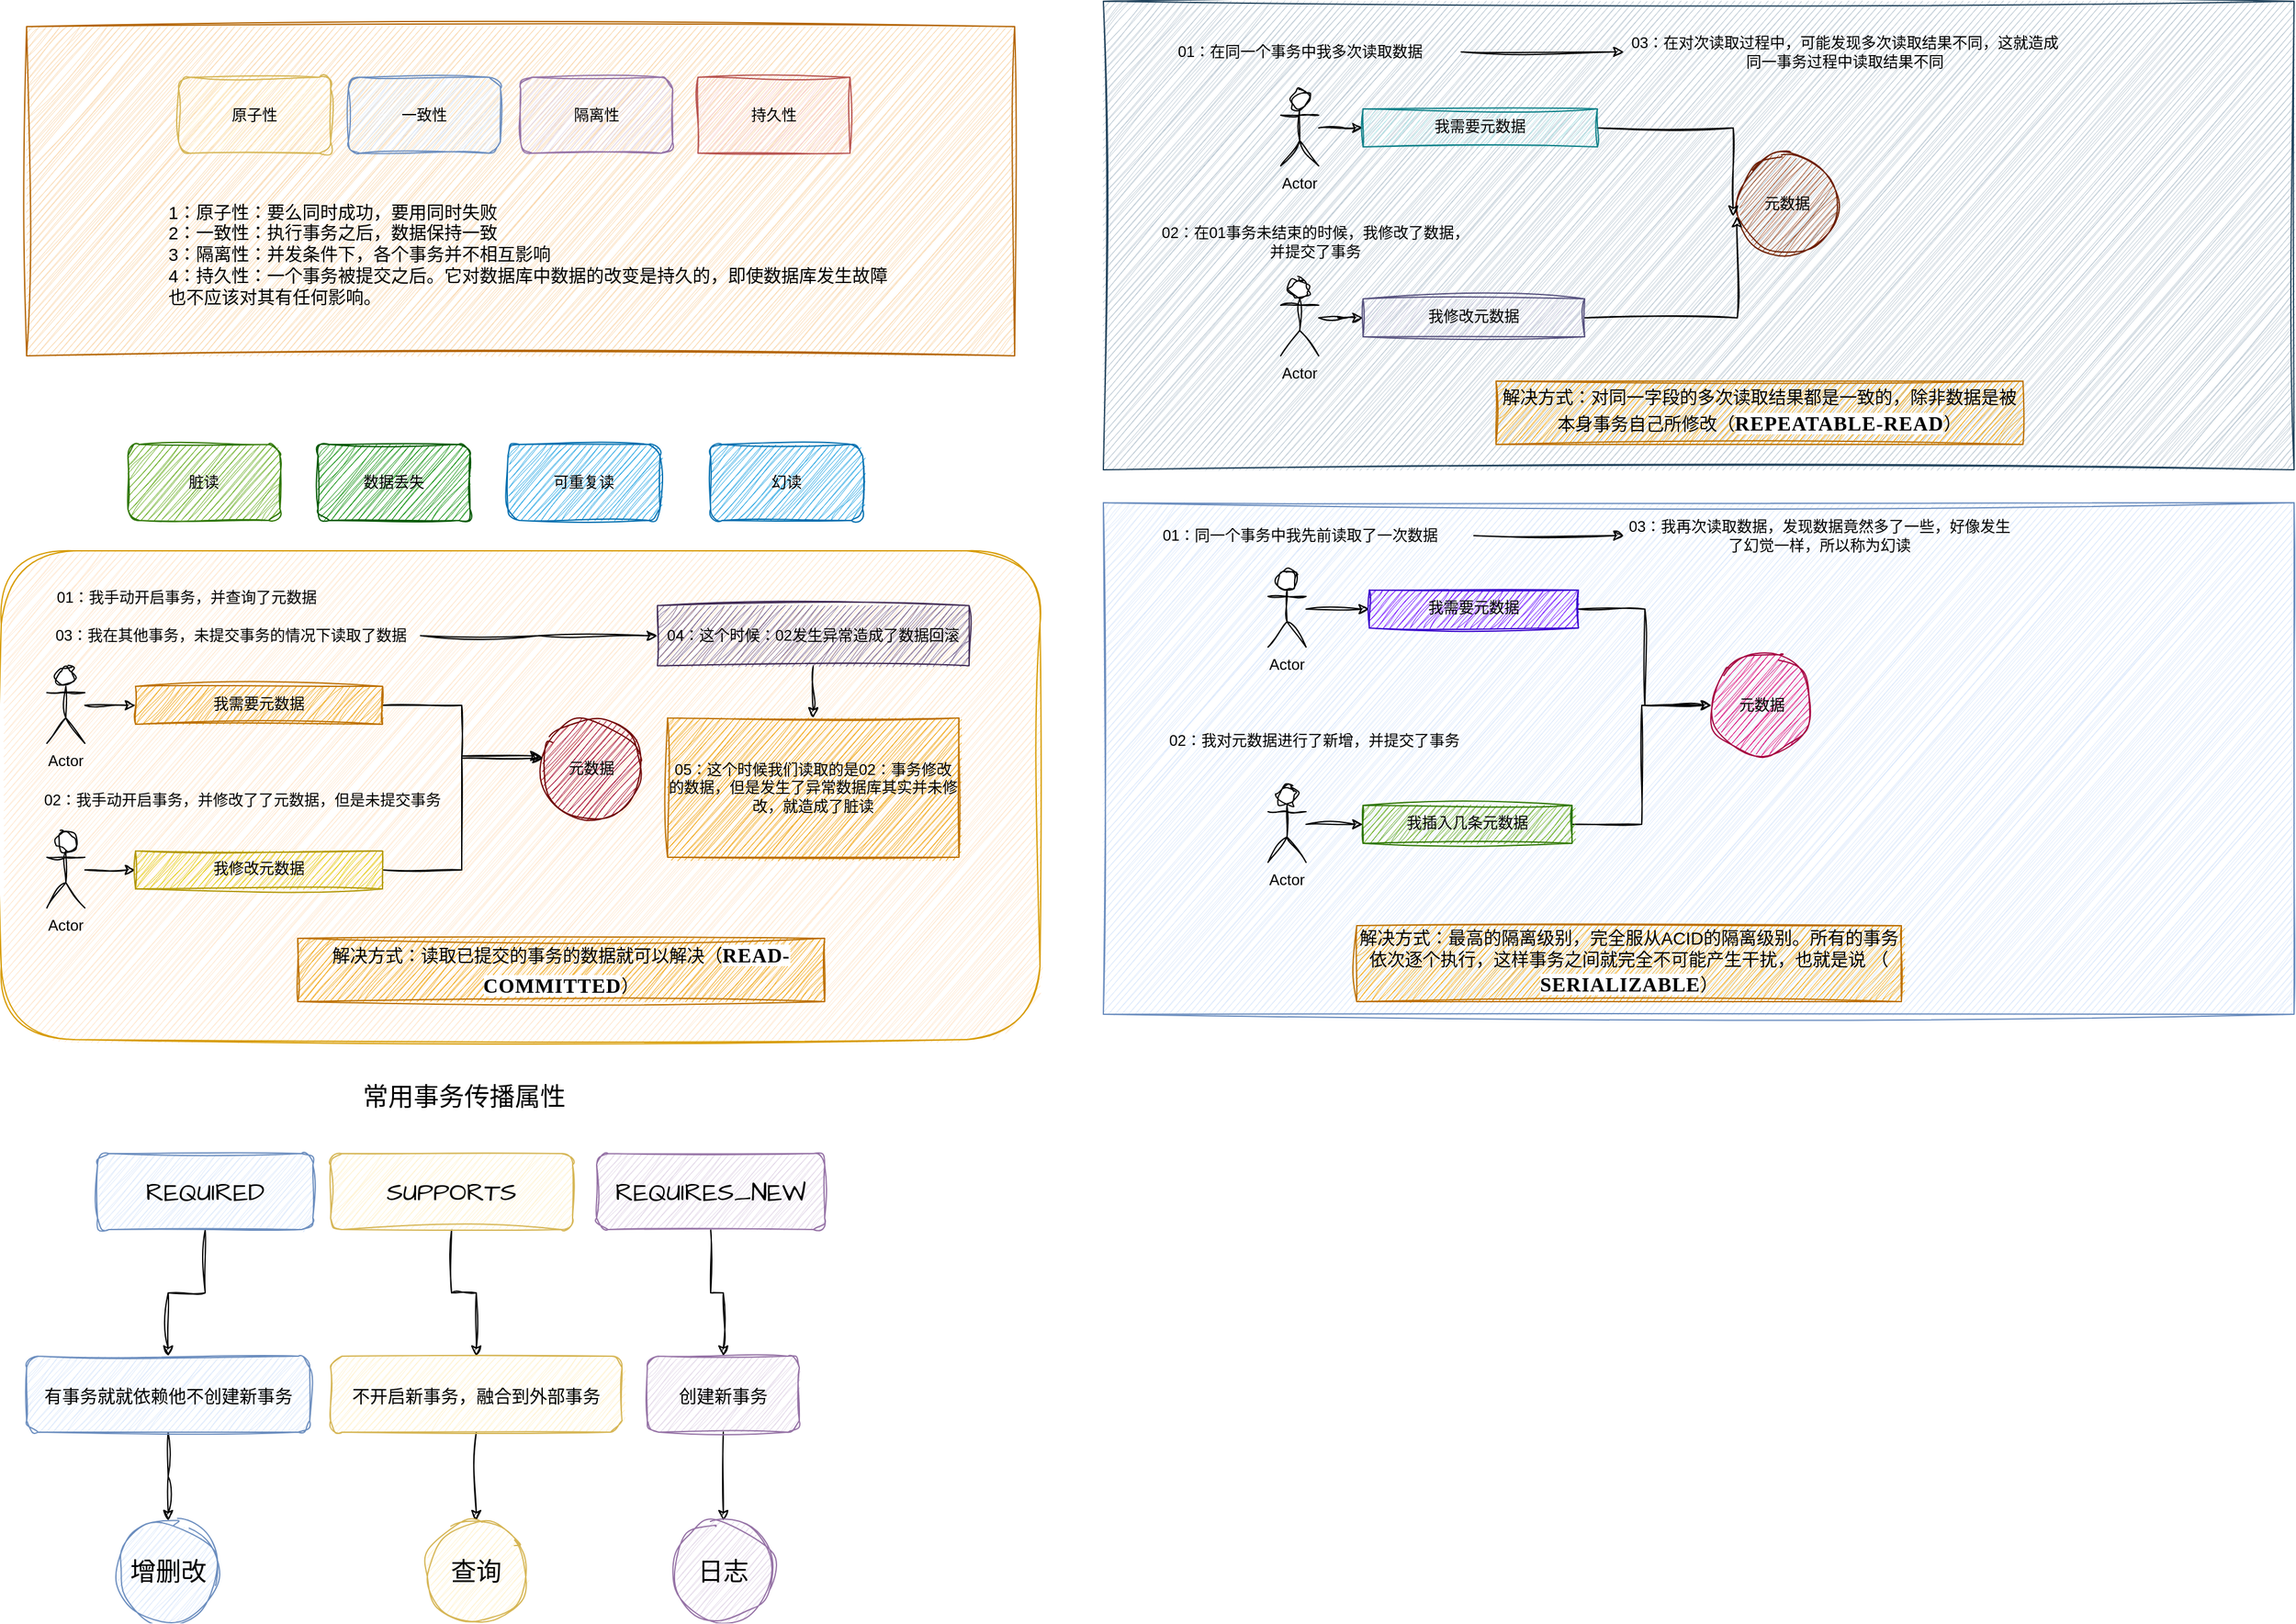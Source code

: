 <mxfile version="21.5.1" type="device">
  <diagram name="第 1 页" id="RpPuRdrz1AWLCNLnQq5Q">
    <mxGraphModel dx="1814" dy="4089" grid="1" gridSize="10" guides="1" tooltips="1" connect="1" arrows="1" fold="1" page="1" pageScale="1" pageWidth="827" pageHeight="1169" math="0" shadow="0">
      <root>
        <mxCell id="0" />
        <mxCell id="1" parent="0" />
        <mxCell id="jXtzwTDHDPlX1xh7_4lc-85" value="" style="rounded=0;whiteSpace=wrap;html=1;fillColor=#dae8fc;strokeColor=#6c8ebf;sketch=1;curveFitting=1;jiggle=2;fontColor=#000000;" vertex="1" parent="1">
          <mxGeometry x="760" y="-2544" width="940" height="404" as="geometry" />
        </mxCell>
        <mxCell id="jXtzwTDHDPlX1xh7_4lc-69" value="" style="rounded=0;whiteSpace=wrap;html=1;fillColor=#bac8d3;strokeColor=#23445d;sketch=1;curveFitting=1;jiggle=2;fontColor=#000000;" vertex="1" parent="1">
          <mxGeometry x="760" y="-2940" width="940" height="370" as="geometry" />
        </mxCell>
        <mxCell id="jXtzwTDHDPlX1xh7_4lc-40" value="" style="rounded=1;whiteSpace=wrap;html=1;fillColor=#ffe6cc;strokeColor=#d79b00;sketch=1;curveFitting=1;jiggle=2;fontColor=#000000;" vertex="1" parent="1">
          <mxGeometry x="-110" y="-2506" width="820" height="386" as="geometry" />
        </mxCell>
        <mxCell id="jXtzwTDHDPlX1xh7_4lc-7" value="" style="rounded=0;whiteSpace=wrap;html=1;fillColor=#fad7ac;strokeColor=#b46504;sketch=1;curveFitting=1;jiggle=2;fontColor=#000000;" vertex="1" parent="1">
          <mxGeometry x="-90" y="-2920" width="780" height="260" as="geometry" />
        </mxCell>
        <mxCell id="jXtzwTDHDPlX1xh7_4lc-1" value="原子性" style="rounded=1;whiteSpace=wrap;html=1;fillColor=#fff2cc;strokeColor=#d6b656;sketch=1;curveFitting=1;jiggle=2;fontColor=#000000;" vertex="1" parent="1">
          <mxGeometry x="30" y="-2880" width="120" height="60" as="geometry" />
        </mxCell>
        <mxCell id="jXtzwTDHDPlX1xh7_4lc-2" value="一致性" style="rounded=1;whiteSpace=wrap;html=1;fillColor=#dae8fc;strokeColor=#6c8ebf;sketch=1;curveFitting=1;jiggle=2;fontColor=#000000;" vertex="1" parent="1">
          <mxGeometry x="164" y="-2880" width="120" height="60" as="geometry" />
        </mxCell>
        <mxCell id="jXtzwTDHDPlX1xh7_4lc-3" value="隔离性" style="rounded=1;whiteSpace=wrap;html=1;fillColor=#e1d5e7;strokeColor=#9673a6;sketch=1;curveFitting=1;jiggle=2;fontColor=#000000;" vertex="1" parent="1">
          <mxGeometry x="300" y="-2880" width="120" height="60" as="geometry" />
        </mxCell>
        <mxCell id="jXtzwTDHDPlX1xh7_4lc-4" value="持久性" style="rounded=0;whiteSpace=wrap;html=1;fillColor=#f8cecc;strokeColor=#b85450;sketch=1;curveFitting=1;jiggle=2;fontColor=#000000;" vertex="1" parent="1">
          <mxGeometry x="440" y="-2880" width="120" height="60" as="geometry" />
        </mxCell>
        <mxCell id="jXtzwTDHDPlX1xh7_4lc-6" value="&lt;font style=&quot;font-size: 14px;&quot;&gt;1：原子性：要么同时成功，要用同时失败&lt;br&gt;2：一致性：执行事务之后，数据保持一致&lt;br&gt;3：隔离性：并发条件下，各个事务并不相互影响&lt;br&gt;4：持久性：一个事务被提交之后。它对数据库中数据的改变是持久的，即使数据库发生故障也不应该对其有任何影响。&lt;br&gt;&lt;/font&gt;" style="text;html=1;strokeColor=none;fillColor=none;align=left;verticalAlign=middle;whiteSpace=wrap;rounded=0;sketch=1;curveFitting=1;jiggle=2;fontColor=#000000;" vertex="1" parent="1">
          <mxGeometry x="20" y="-2800" width="570" height="120" as="geometry" />
        </mxCell>
        <mxCell id="jXtzwTDHDPlX1xh7_4lc-10" value="脏读" style="rounded=1;whiteSpace=wrap;html=1;fillColor=#60a917;strokeColor=#2D7600;fontColor=#000000;sketch=1;curveFitting=1;jiggle=2;" vertex="1" parent="1">
          <mxGeometry x="-10" y="-2590" width="120" height="60" as="geometry" />
        </mxCell>
        <mxCell id="jXtzwTDHDPlX1xh7_4lc-11" value="数据丢失" style="rounded=1;whiteSpace=wrap;html=1;fillColor=#008a00;fontColor=#000000;strokeColor=#005700;sketch=1;curveFitting=1;jiggle=2;" vertex="1" parent="1">
          <mxGeometry x="140" y="-2590" width="120" height="60" as="geometry" />
        </mxCell>
        <mxCell id="jXtzwTDHDPlX1xh7_4lc-12" value="可重复读" style="rounded=1;whiteSpace=wrap;html=1;fillColor=#1ba1e2;fontColor=#000000;strokeColor=#006EAF;sketch=1;curveFitting=1;jiggle=2;" vertex="1" parent="1">
          <mxGeometry x="290" y="-2590" width="120" height="60" as="geometry" />
        </mxCell>
        <mxCell id="jXtzwTDHDPlX1xh7_4lc-13" value="幻读" style="rounded=1;whiteSpace=wrap;html=1;fillColor=#1ba1e2;fontColor=#000000;strokeColor=#006EAF;sketch=1;curveFitting=1;jiggle=2;" vertex="1" parent="1">
          <mxGeometry x="450" y="-2590" width="120" height="60" as="geometry" />
        </mxCell>
        <mxCell id="jXtzwTDHDPlX1xh7_4lc-15" value="元数据" style="ellipse;whiteSpace=wrap;html=1;aspect=fixed;fillColor=#a20025;fontColor=#000000;strokeColor=#6F0000;sketch=1;curveFitting=1;jiggle=2;" vertex="1" parent="1">
          <mxGeometry x="316" y="-2374" width="80" height="80" as="geometry" />
        </mxCell>
        <mxCell id="jXtzwTDHDPlX1xh7_4lc-24" value="" style="edgeStyle=orthogonalEdgeStyle;rounded=0;orthogonalLoop=1;jettySize=auto;html=1;sketch=1;curveFitting=1;jiggle=2;fontColor=#000000;" edge="1" parent="1" source="jXtzwTDHDPlX1xh7_4lc-16" target="jXtzwTDHDPlX1xh7_4lc-23">
          <mxGeometry relative="1" as="geometry" />
        </mxCell>
        <mxCell id="jXtzwTDHDPlX1xh7_4lc-16" value="Actor" style="shape=umlActor;verticalLabelPosition=bottom;verticalAlign=top;html=1;outlineConnect=0;sketch=1;curveFitting=1;jiggle=2;fontColor=#000000;whiteSpace=wrap;" vertex="1" parent="1">
          <mxGeometry x="-74" y="-2414" width="30" height="60" as="geometry" />
        </mxCell>
        <mxCell id="jXtzwTDHDPlX1xh7_4lc-26" value="" style="edgeStyle=orthogonalEdgeStyle;rounded=0;orthogonalLoop=1;jettySize=auto;html=1;sketch=1;curveFitting=1;jiggle=2;fontColor=#000000;" edge="1" parent="1" source="jXtzwTDHDPlX1xh7_4lc-17" target="jXtzwTDHDPlX1xh7_4lc-25">
          <mxGeometry relative="1" as="geometry" />
        </mxCell>
        <mxCell id="jXtzwTDHDPlX1xh7_4lc-17" value="Actor" style="shape=umlActor;verticalLabelPosition=bottom;verticalAlign=top;html=1;outlineConnect=0;sketch=1;curveFitting=1;jiggle=2;fontColor=#000000;whiteSpace=wrap;" vertex="1" parent="1">
          <mxGeometry x="-74" y="-2284" width="30" height="60" as="geometry" />
        </mxCell>
        <mxCell id="jXtzwTDHDPlX1xh7_4lc-27" style="edgeStyle=orthogonalEdgeStyle;rounded=0;orthogonalLoop=1;jettySize=auto;html=1;entryX=0.02;entryY=0.397;entryDx=0;entryDy=0;entryPerimeter=0;sketch=1;curveFitting=1;jiggle=2;fontColor=#000000;" edge="1" parent="1" source="jXtzwTDHDPlX1xh7_4lc-23" target="jXtzwTDHDPlX1xh7_4lc-15">
          <mxGeometry relative="1" as="geometry" />
        </mxCell>
        <mxCell id="jXtzwTDHDPlX1xh7_4lc-23" value="我需要元数据" style="whiteSpace=wrap;html=1;verticalAlign=top;fillColor=#f0a30a;fontColor=#000000;strokeColor=#BD7000;sketch=1;curveFitting=1;jiggle=2;" vertex="1" parent="1">
          <mxGeometry x="-4" y="-2399" width="195" height="30" as="geometry" />
        </mxCell>
        <mxCell id="jXtzwTDHDPlX1xh7_4lc-28" style="edgeStyle=orthogonalEdgeStyle;rounded=0;orthogonalLoop=1;jettySize=auto;html=1;entryX=0;entryY=0.375;entryDx=0;entryDy=0;entryPerimeter=0;sketch=1;curveFitting=1;jiggle=2;fontColor=#000000;" edge="1" parent="1" source="jXtzwTDHDPlX1xh7_4lc-25" target="jXtzwTDHDPlX1xh7_4lc-15">
          <mxGeometry relative="1" as="geometry" />
        </mxCell>
        <mxCell id="jXtzwTDHDPlX1xh7_4lc-25" value="我修改元数据" style="whiteSpace=wrap;html=1;verticalAlign=top;fillColor=#e3c800;fontColor=#000000;strokeColor=#B09500;sketch=1;curveFitting=1;jiggle=2;" vertex="1" parent="1">
          <mxGeometry x="-4" y="-2269" width="195" height="30" as="geometry" />
        </mxCell>
        <mxCell id="jXtzwTDHDPlX1xh7_4lc-30" value="01：我手动开启事务，并查询了元数据" style="text;html=1;align=center;verticalAlign=middle;resizable=0;points=[];autosize=1;strokeColor=none;fillColor=none;sketch=1;curveFitting=1;jiggle=2;fontColor=#000000;" vertex="1" parent="1">
          <mxGeometry x="-79" y="-2484" width="230" height="30" as="geometry" />
        </mxCell>
        <mxCell id="jXtzwTDHDPlX1xh7_4lc-31" value="02：我手动开启事务，并修改了了元数据，但是未提交事务" style="text;html=1;align=center;verticalAlign=middle;resizable=0;points=[];autosize=1;strokeColor=none;fillColor=none;sketch=1;curveFitting=1;jiggle=2;fontColor=#000000;" vertex="1" parent="1">
          <mxGeometry x="-90" y="-2324" width="340" height="30" as="geometry" />
        </mxCell>
        <mxCell id="jXtzwTDHDPlX1xh7_4lc-34" value="" style="edgeStyle=orthogonalEdgeStyle;rounded=0;orthogonalLoop=1;jettySize=auto;html=1;sketch=1;curveFitting=1;jiggle=2;fontColor=#000000;" edge="1" parent="1" source="jXtzwTDHDPlX1xh7_4lc-32" target="jXtzwTDHDPlX1xh7_4lc-33">
          <mxGeometry relative="1" as="geometry" />
        </mxCell>
        <mxCell id="jXtzwTDHDPlX1xh7_4lc-32" value="03：我在其他事务，未提交事务的情况下读取了数据" style="text;html=1;align=center;verticalAlign=middle;resizable=0;points=[];autosize=1;strokeColor=none;fillColor=none;sketch=1;curveFitting=1;jiggle=2;fontColor=#000000;" vertex="1" parent="1">
          <mxGeometry x="-79" y="-2454" width="300" height="30" as="geometry" />
        </mxCell>
        <mxCell id="jXtzwTDHDPlX1xh7_4lc-38" value="" style="edgeStyle=orthogonalEdgeStyle;rounded=0;orthogonalLoop=1;jettySize=auto;html=1;sketch=1;curveFitting=1;jiggle=2;fontColor=#000000;" edge="1" parent="1" source="jXtzwTDHDPlX1xh7_4lc-33" target="jXtzwTDHDPlX1xh7_4lc-37">
          <mxGeometry relative="1" as="geometry" />
        </mxCell>
        <mxCell id="jXtzwTDHDPlX1xh7_4lc-33" value="04：这个时候：02发生异常造成了数据回滚" style="whiteSpace=wrap;html=1;fillColor=#76608a;fontColor=#000000;strokeColor=#432D57;sketch=1;curveFitting=1;jiggle=2;" vertex="1" parent="1">
          <mxGeometry x="408" y="-2462.75" width="246" height="47.5" as="geometry" />
        </mxCell>
        <mxCell id="jXtzwTDHDPlX1xh7_4lc-37" value="05：这个时候我们读取的是02：事务修改的数据，但是发生了异常数据库其实并未修改，就造成了脏读" style="whiteSpace=wrap;html=1;fillColor=#f0a30a;strokeColor=#BD7000;fontColor=#000000;sketch=1;curveFitting=1;jiggle=2;" vertex="1" parent="1">
          <mxGeometry x="416" y="-2374" width="230" height="110" as="geometry" />
        </mxCell>
        <mxCell id="jXtzwTDHDPlX1xh7_4lc-41" value="&lt;font style=&quot;font-size: 14px;&quot;&gt;解决方式：读取已提交的事务的数据就可以解决（&lt;/font&gt;&lt;strong style=&quot;margin: 0px; padding: 0px; outline: 0px; max-width: 100%; box-sizing: border-box; font-family: Optima-Regular, Optima, PingFangSC-light, PingFangTC-light, &amp;quot;PingFang SC&amp;quot;, Cambria, Cochin, Georgia, Times, &amp;quot;Times New Roman&amp;quot;, serif; font-size: 16px; letter-spacing: 0.544px; text-align: left; text-indent: -20px; background-color: rgb(255, 255, 255); line-height: 1.5; overflow-wrap: break-word !important;&quot;&gt;READ-COMMITTED&lt;/strong&gt;&lt;font style=&quot;font-size: 14px;&quot;&gt;）&lt;/font&gt;" style="text;html=1;strokeColor=#BD7000;fillColor=#f0a30a;align=center;verticalAlign=middle;whiteSpace=wrap;rounded=0;fontColor=#000000;sketch=1;curveFitting=1;jiggle=2;" vertex="1" parent="1">
          <mxGeometry x="124" y="-2200" width="416" height="50" as="geometry" />
        </mxCell>
        <mxCell id="jXtzwTDHDPlX1xh7_4lc-52" value="" style="edgeStyle=orthogonalEdgeStyle;rounded=0;orthogonalLoop=1;jettySize=auto;html=1;sketch=1;curveFitting=1;jiggle=2;fontColor=#000000;" edge="1" parent="1" source="jXtzwTDHDPlX1xh7_4lc-44" target="jXtzwTDHDPlX1xh7_4lc-51">
          <mxGeometry relative="1" as="geometry" />
        </mxCell>
        <mxCell id="jXtzwTDHDPlX1xh7_4lc-44" value="Actor" style="shape=umlActor;verticalLabelPosition=bottom;verticalAlign=top;html=1;outlineConnect=0;sketch=1;curveFitting=1;jiggle=2;fontColor=#000000;whiteSpace=wrap;" vertex="1" parent="1">
          <mxGeometry x="900" y="-2870" width="30" height="60" as="geometry" />
        </mxCell>
        <mxCell id="jXtzwTDHDPlX1xh7_4lc-54" value="" style="edgeStyle=orthogonalEdgeStyle;rounded=0;orthogonalLoop=1;jettySize=auto;html=1;sketch=1;curveFitting=1;jiggle=2;fontColor=#000000;" edge="1" parent="1" source="jXtzwTDHDPlX1xh7_4lc-45" target="jXtzwTDHDPlX1xh7_4lc-53">
          <mxGeometry relative="1" as="geometry" />
        </mxCell>
        <mxCell id="jXtzwTDHDPlX1xh7_4lc-45" value="Actor" style="shape=umlActor;verticalLabelPosition=bottom;verticalAlign=top;html=1;outlineConnect=0;sketch=1;curveFitting=1;jiggle=2;fontColor=#000000;whiteSpace=wrap;" vertex="1" parent="1">
          <mxGeometry x="900" y="-2720" width="30" height="60" as="geometry" />
        </mxCell>
        <mxCell id="jXtzwTDHDPlX1xh7_4lc-47" value="元数据" style="ellipse;whiteSpace=wrap;html=1;aspect=fixed;fillColor=#a0522d;fontColor=#000000;strokeColor=#6D1F00;sketch=1;curveFitting=1;jiggle=2;" vertex="1" parent="1">
          <mxGeometry x="1260" y="-2820" width="80" height="80" as="geometry" />
        </mxCell>
        <mxCell id="jXtzwTDHDPlX1xh7_4lc-55" style="edgeStyle=orthogonalEdgeStyle;rounded=0;orthogonalLoop=1;jettySize=auto;html=1;entryX=-0.035;entryY=0.623;entryDx=0;entryDy=0;entryPerimeter=0;sketch=1;curveFitting=1;jiggle=2;fontColor=#000000;" edge="1" parent="1" source="jXtzwTDHDPlX1xh7_4lc-51" target="jXtzwTDHDPlX1xh7_4lc-47">
          <mxGeometry relative="1" as="geometry" />
        </mxCell>
        <mxCell id="jXtzwTDHDPlX1xh7_4lc-51" value="我需要元数据" style="whiteSpace=wrap;html=1;verticalAlign=top;fillColor=#b0e3e6;strokeColor=#0e8088;sketch=1;curveFitting=1;jiggle=2;fontColor=#000000;" vertex="1" parent="1">
          <mxGeometry x="965" y="-2855" width="185" height="30" as="geometry" />
        </mxCell>
        <mxCell id="jXtzwTDHDPlX1xh7_4lc-57" style="edgeStyle=orthogonalEdgeStyle;rounded=0;orthogonalLoop=1;jettySize=auto;html=1;sketch=1;curveFitting=1;jiggle=2;fontColor=#000000;" edge="1" parent="1" source="jXtzwTDHDPlX1xh7_4lc-53">
          <mxGeometry relative="1" as="geometry">
            <mxPoint x="1260" y="-2770" as="targetPoint" />
          </mxGeometry>
        </mxCell>
        <mxCell id="jXtzwTDHDPlX1xh7_4lc-53" value="我修改元数据" style="whiteSpace=wrap;html=1;verticalAlign=top;fillColor=#d0cee2;strokeColor=#56517e;sketch=1;curveFitting=1;jiggle=2;fontColor=#000000;" vertex="1" parent="1">
          <mxGeometry x="965" y="-2705" width="175" height="30" as="geometry" />
        </mxCell>
        <mxCell id="jXtzwTDHDPlX1xh7_4lc-64" value="" style="edgeStyle=orthogonalEdgeStyle;rounded=0;orthogonalLoop=1;jettySize=auto;html=1;sketch=1;curveFitting=1;jiggle=2;fontColor=#000000;" edge="1" parent="1" source="jXtzwTDHDPlX1xh7_4lc-58" target="jXtzwTDHDPlX1xh7_4lc-63">
          <mxGeometry relative="1" as="geometry" />
        </mxCell>
        <mxCell id="jXtzwTDHDPlX1xh7_4lc-58" value="01：在同一个事务中我多次读取数据" style="text;html=1;strokeColor=none;fillColor=none;align=center;verticalAlign=middle;whiteSpace=wrap;rounded=0;sketch=1;curveFitting=1;jiggle=2;fontColor=#000000;" vertex="1" parent="1">
          <mxGeometry x="787.5" y="-2910" width="255" height="20" as="geometry" />
        </mxCell>
        <mxCell id="jXtzwTDHDPlX1xh7_4lc-59" value="02：在01事务未结束的时候，我修改了数据，并提交了事务" style="text;html=1;strokeColor=none;fillColor=none;align=center;verticalAlign=middle;whiteSpace=wrap;rounded=0;sketch=1;curveFitting=1;jiggle=2;fontColor=#000000;" vertex="1" parent="1">
          <mxGeometry x="800" y="-2760" width="255" height="20" as="geometry" />
        </mxCell>
        <mxCell id="jXtzwTDHDPlX1xh7_4lc-63" value="03：在对次读取过程中，可能发现多次读取结果不同，这就造成同一事务过程中读取结果不同" style="text;html=1;strokeColor=none;fillColor=none;align=center;verticalAlign=middle;whiteSpace=wrap;rounded=0;sketch=1;curveFitting=1;jiggle=2;fontColor=#000000;" vertex="1" parent="1">
          <mxGeometry x="1171" y="-2915" width="349" height="30" as="geometry" />
        </mxCell>
        <mxCell id="jXtzwTDHDPlX1xh7_4lc-70" value="&lt;font style=&quot;font-size: 14px;&quot;&gt;解决方式：&lt;/font&gt;&lt;font style=&quot;font-size: 14px;&quot;&gt;对同一字段的多次读取结果都是一致的，除非数据是被本身事务自己所修改&lt;/font&gt;&lt;font style=&quot;font-size: 14px;&quot;&gt;（&lt;/font&gt;&lt;strong style=&quot;margin: 0px; padding: 0px; outline: 0px; max-width: 100%; box-sizing: border-box; font-family: Optima-Regular, Optima, PingFangSC-light, PingFangTC-light, &amp;quot;PingFang SC&amp;quot;, Cambria, Cochin, Georgia, Times, &amp;quot;Times New Roman&amp;quot;, serif; font-size: 16px; letter-spacing: 0.544px; text-align: left; text-indent: -20px; background-color: rgb(255, 255, 255); line-height: 1.5; overflow-wrap: break-word !important;&quot;&gt;REPEATABLE-READ&lt;/strong&gt;&lt;font style=&quot;font-size: 14px;&quot;&gt;）&lt;/font&gt;" style="text;html=1;strokeColor=#BD7000;fillColor=#f0a30a;align=center;verticalAlign=middle;whiteSpace=wrap;rounded=0;fontColor=#000000;sketch=1;curveFitting=1;jiggle=2;" vertex="1" parent="1">
          <mxGeometry x="1070" y="-2640" width="416" height="50" as="geometry" />
        </mxCell>
        <mxCell id="jXtzwTDHDPlX1xh7_4lc-75" value="" style="edgeStyle=orthogonalEdgeStyle;rounded=0;orthogonalLoop=1;jettySize=auto;html=1;sketch=1;curveFitting=1;jiggle=2;fontColor=#000000;" edge="1" parent="1" source="jXtzwTDHDPlX1xh7_4lc-71" target="jXtzwTDHDPlX1xh7_4lc-74">
          <mxGeometry relative="1" as="geometry" />
        </mxCell>
        <mxCell id="jXtzwTDHDPlX1xh7_4lc-71" value="Actor" style="shape=umlActor;verticalLabelPosition=bottom;verticalAlign=top;html=1;outlineConnect=0;sketch=1;curveFitting=1;jiggle=2;fontColor=#000000;whiteSpace=wrap;" vertex="1" parent="1">
          <mxGeometry x="890" y="-2490" width="30" height="60" as="geometry" />
        </mxCell>
        <mxCell id="jXtzwTDHDPlX1xh7_4lc-77" value="" style="edgeStyle=orthogonalEdgeStyle;rounded=0;orthogonalLoop=1;jettySize=auto;html=1;sketch=1;curveFitting=1;jiggle=2;fontColor=#000000;" edge="1" parent="1" source="jXtzwTDHDPlX1xh7_4lc-72" target="jXtzwTDHDPlX1xh7_4lc-76">
          <mxGeometry relative="1" as="geometry" />
        </mxCell>
        <mxCell id="jXtzwTDHDPlX1xh7_4lc-72" value="Actor" style="shape=umlActor;verticalLabelPosition=bottom;verticalAlign=top;html=1;outlineConnect=0;sketch=1;curveFitting=1;jiggle=2;fontColor=#000000;whiteSpace=wrap;" vertex="1" parent="1">
          <mxGeometry x="890" y="-2320" width="30" height="60" as="geometry" />
        </mxCell>
        <mxCell id="jXtzwTDHDPlX1xh7_4lc-73" value="元数据" style="ellipse;whiteSpace=wrap;html=1;aspect=fixed;fillColor=#d80073;fontColor=#000000;strokeColor=#A50040;sketch=1;curveFitting=1;jiggle=2;" vertex="1" parent="1">
          <mxGeometry x="1240" y="-2424" width="80" height="80" as="geometry" />
        </mxCell>
        <mxCell id="jXtzwTDHDPlX1xh7_4lc-78" style="edgeStyle=orthogonalEdgeStyle;rounded=0;orthogonalLoop=1;jettySize=auto;html=1;entryX=0;entryY=0.5;entryDx=0;entryDy=0;sketch=1;curveFitting=1;jiggle=2;fontColor=#000000;" edge="1" parent="1" source="jXtzwTDHDPlX1xh7_4lc-74" target="jXtzwTDHDPlX1xh7_4lc-73">
          <mxGeometry relative="1" as="geometry" />
        </mxCell>
        <mxCell id="jXtzwTDHDPlX1xh7_4lc-74" value="我需要元数据" style="whiteSpace=wrap;html=1;verticalAlign=top;fillColor=#6a00ff;fontColor=#000000;strokeColor=#3700CC;sketch=1;curveFitting=1;jiggle=2;" vertex="1" parent="1">
          <mxGeometry x="970" y="-2475" width="165" height="30" as="geometry" />
        </mxCell>
        <mxCell id="jXtzwTDHDPlX1xh7_4lc-79" style="edgeStyle=orthogonalEdgeStyle;rounded=0;orthogonalLoop=1;jettySize=auto;html=1;entryX=0;entryY=0.5;entryDx=0;entryDy=0;sketch=1;curveFitting=1;jiggle=2;fontColor=#000000;" edge="1" parent="1" source="jXtzwTDHDPlX1xh7_4lc-76" target="jXtzwTDHDPlX1xh7_4lc-73">
          <mxGeometry relative="1" as="geometry" />
        </mxCell>
        <mxCell id="jXtzwTDHDPlX1xh7_4lc-76" value="我插入几条元数据" style="whiteSpace=wrap;html=1;verticalAlign=top;fillColor=#60a917;fontColor=#000000;strokeColor=#2D7600;sketch=1;curveFitting=1;jiggle=2;" vertex="1" parent="1">
          <mxGeometry x="965" y="-2305" width="165" height="30" as="geometry" />
        </mxCell>
        <mxCell id="jXtzwTDHDPlX1xh7_4lc-84" value="" style="edgeStyle=orthogonalEdgeStyle;rounded=0;orthogonalLoop=1;jettySize=auto;html=1;sketch=1;curveFitting=1;jiggle=2;fontColor=#000000;" edge="1" parent="1" source="jXtzwTDHDPlX1xh7_4lc-81" target="jXtzwTDHDPlX1xh7_4lc-83">
          <mxGeometry relative="1" as="geometry" />
        </mxCell>
        <mxCell id="jXtzwTDHDPlX1xh7_4lc-81" value="01：同一个事务中我先前读取了一次数据" style="text;html=1;strokeColor=none;fillColor=none;align=center;verticalAlign=middle;whiteSpace=wrap;rounded=0;sketch=1;curveFitting=1;jiggle=2;fontColor=#000000;" vertex="1" parent="1">
          <mxGeometry x="777.5" y="-2536" width="275" height="36" as="geometry" />
        </mxCell>
        <mxCell id="jXtzwTDHDPlX1xh7_4lc-82" value="02：我对元数据进行了新增，并提交了事务" style="text;html=1;strokeColor=none;fillColor=none;align=left;verticalAlign=middle;whiteSpace=wrap;rounded=0;sketch=1;curveFitting=1;jiggle=2;fontColor=#000000;" vertex="1" parent="1">
          <mxGeometry x="810" y="-2374" width="275" height="36" as="geometry" />
        </mxCell>
        <mxCell id="jXtzwTDHDPlX1xh7_4lc-83" value="03：我再次读取数据，发现数据竟然多了一些，好像发生了幻觉一样，所以称为幻读" style="text;html=1;strokeColor=none;fillColor=none;align=center;verticalAlign=middle;whiteSpace=wrap;rounded=0;sketch=1;curveFitting=1;jiggle=2;fontColor=#000000;" vertex="1" parent="1">
          <mxGeometry x="1171" y="-2536" width="309" height="36" as="geometry" />
        </mxCell>
        <mxCell id="jXtzwTDHDPlX1xh7_4lc-86" value="&lt;font style=&quot;font-size: 14px;&quot;&gt;解决方式：最高的隔离级别，完全服从ACID的隔离级别。所有的事务依次逐个执行，这样事务之间就完全不可能产生干扰，也就是说 （&lt;br&gt;&lt;/font&gt;&lt;strong style=&quot;margin: 0px; padding: 0px; outline: 0px; max-width: 100%; box-sizing: border-box; font-family: Optima-Regular, Optima, PingFangSC-light, PingFangTC-light, &amp;quot;PingFang SC&amp;quot;, Cambria, Cochin, Georgia, Times, &amp;quot;Times New Roman&amp;quot;, serif; font-size: 16px; letter-spacing: 0.544px; text-align: left; text-indent: -20px; background-color: rgb(255, 255, 255); line-height: 1.5; overflow-wrap: break-word !important;&quot;&gt;SERIALIZABLE&lt;/strong&gt;&lt;font style=&quot;font-size: 14px;&quot;&gt;）&lt;/font&gt;" style="text;html=1;strokeColor=#BD7000;fillColor=#f0a30a;align=center;verticalAlign=middle;whiteSpace=wrap;rounded=0;fontColor=#000000;sketch=1;curveFitting=1;jiggle=2;" vertex="1" parent="1">
          <mxGeometry x="960" y="-2210" width="430" height="60" as="geometry" />
        </mxCell>
        <mxCell id="jXtzwTDHDPlX1xh7_4lc-94" value="" style="edgeStyle=orthogonalEdgeStyle;rounded=0;sketch=1;hachureGap=4;jiggle=2;curveFitting=1;orthogonalLoop=1;jettySize=auto;html=1;fontFamily=Architects Daughter;fontSource=https%3A%2F%2Ffonts.googleapis.com%2Fcss%3Ffamily%3DArchitects%2BDaughter;fontSize=16;" edge="1" parent="1" source="jXtzwTDHDPlX1xh7_4lc-88" target="jXtzwTDHDPlX1xh7_4lc-93">
          <mxGeometry relative="1" as="geometry" />
        </mxCell>
        <mxCell id="jXtzwTDHDPlX1xh7_4lc-88" value="REQUIRED" style="rounded=1;whiteSpace=wrap;html=1;sketch=1;hachureGap=4;jiggle=2;curveFitting=1;fontFamily=Architects Daughter;fontSource=https%3A%2F%2Ffonts.googleapis.com%2Fcss%3Ffamily%3DArchitects%2BDaughter;fontSize=20;fillColor=#dae8fc;strokeColor=#6c8ebf;" vertex="1" parent="1">
          <mxGeometry x="-34" y="-2030" width="170" height="60" as="geometry" />
        </mxCell>
        <mxCell id="jXtzwTDHDPlX1xh7_4lc-96" value="" style="edgeStyle=orthogonalEdgeStyle;rounded=0;sketch=1;hachureGap=4;jiggle=2;curveFitting=1;orthogonalLoop=1;jettySize=auto;html=1;fontFamily=Architects Daughter;fontSource=https%3A%2F%2Ffonts.googleapis.com%2Fcss%3Ffamily%3DArchitects%2BDaughter;fontSize=16;" edge="1" parent="1" source="jXtzwTDHDPlX1xh7_4lc-89" target="jXtzwTDHDPlX1xh7_4lc-95">
          <mxGeometry relative="1" as="geometry" />
        </mxCell>
        <mxCell id="jXtzwTDHDPlX1xh7_4lc-89" value="SUPPORTS" style="rounded=1;whiteSpace=wrap;html=1;sketch=1;hachureGap=4;jiggle=2;curveFitting=1;fontFamily=Architects Daughter;fontSource=https%3A%2F%2Ffonts.googleapis.com%2Fcss%3Ffamily%3DArchitects%2BDaughter;fontSize=20;fillColor=#fff2cc;strokeColor=#d6b656;" vertex="1" parent="1">
          <mxGeometry x="150" y="-2030" width="191" height="60" as="geometry" />
        </mxCell>
        <mxCell id="jXtzwTDHDPlX1xh7_4lc-99" value="" style="edgeStyle=orthogonalEdgeStyle;rounded=0;sketch=1;hachureGap=4;jiggle=2;curveFitting=1;orthogonalLoop=1;jettySize=auto;html=1;fontFamily=Architects Daughter;fontSource=https%3A%2F%2Ffonts.googleapis.com%2Fcss%3Ffamily%3DArchitects%2BDaughter;fontSize=16;" edge="1" parent="1" source="jXtzwTDHDPlX1xh7_4lc-90" target="jXtzwTDHDPlX1xh7_4lc-98">
          <mxGeometry relative="1" as="geometry" />
        </mxCell>
        <mxCell id="jXtzwTDHDPlX1xh7_4lc-90" value="REQUIRES_NEW" style="rounded=1;whiteSpace=wrap;html=1;sketch=1;hachureGap=4;jiggle=2;curveFitting=1;fontFamily=Architects Daughter;fontSource=https%3A%2F%2Ffonts.googleapis.com%2Fcss%3Ffamily%3DArchitects%2BDaughter;fontSize=20;fillColor=#e1d5e7;strokeColor=#9673a6;" vertex="1" parent="1">
          <mxGeometry x="360" y="-2030" width="180" height="60" as="geometry" />
        </mxCell>
        <mxCell id="jXtzwTDHDPlX1xh7_4lc-92" value="常用事务传播属性" style="text;html=1;strokeColor=none;fillColor=none;align=center;verticalAlign=middle;whiteSpace=wrap;rounded=0;fontSize=20;fontFamily=Architects Daughter;" vertex="1" parent="1">
          <mxGeometry x="151" y="-2090" width="209" height="30" as="geometry" />
        </mxCell>
        <mxCell id="jXtzwTDHDPlX1xh7_4lc-101" value="" style="edgeStyle=orthogonalEdgeStyle;rounded=0;sketch=1;hachureGap=4;jiggle=2;curveFitting=1;orthogonalLoop=1;jettySize=auto;html=1;fontFamily=Architects Daughter;fontSource=https%3A%2F%2Ffonts.googleapis.com%2Fcss%3Ffamily%3DArchitects%2BDaughter;fontSize=16;" edge="1" parent="1" source="jXtzwTDHDPlX1xh7_4lc-93" target="jXtzwTDHDPlX1xh7_4lc-100">
          <mxGeometry relative="1" as="geometry" />
        </mxCell>
        <mxCell id="jXtzwTDHDPlX1xh7_4lc-93" value="&lt;font style=&quot;font-size: 14px;&quot;&gt;有事务就就依赖他不创建新事务&lt;/font&gt;" style="whiteSpace=wrap;html=1;fontSize=20;fontFamily=Architects Daughter;fillColor=#dae8fc;strokeColor=#6c8ebf;rounded=1;sketch=1;hachureGap=4;jiggle=2;curveFitting=1;fontSource=https%3A%2F%2Ffonts.googleapis.com%2Fcss%3Ffamily%3DArchitects%2BDaughter;" vertex="1" parent="1">
          <mxGeometry x="-90" y="-1870" width="223.5" height="60" as="geometry" />
        </mxCell>
        <mxCell id="jXtzwTDHDPlX1xh7_4lc-103" value="" style="edgeStyle=orthogonalEdgeStyle;rounded=0;sketch=1;hachureGap=4;jiggle=2;curveFitting=1;orthogonalLoop=1;jettySize=auto;html=1;fontFamily=Architects Daughter;fontSource=https%3A%2F%2Ffonts.googleapis.com%2Fcss%3Ffamily%3DArchitects%2BDaughter;fontSize=16;" edge="1" parent="1" source="jXtzwTDHDPlX1xh7_4lc-95" target="jXtzwTDHDPlX1xh7_4lc-102">
          <mxGeometry relative="1" as="geometry" />
        </mxCell>
        <mxCell id="jXtzwTDHDPlX1xh7_4lc-95" value="&lt;font style=&quot;font-size: 14px;&quot;&gt;不开启新事务，融合到外部事务&lt;/font&gt;" style="whiteSpace=wrap;html=1;fontSize=20;fontFamily=Architects Daughter;fillColor=#fff2cc;strokeColor=#d6b656;rounded=1;sketch=1;hachureGap=4;jiggle=2;curveFitting=1;fontSource=https%3A%2F%2Ffonts.googleapis.com%2Fcss%3Ffamily%3DArchitects%2BDaughter;" vertex="1" parent="1">
          <mxGeometry x="150" y="-1870" width="230" height="60" as="geometry" />
        </mxCell>
        <mxCell id="jXtzwTDHDPlX1xh7_4lc-105" value="" style="edgeStyle=orthogonalEdgeStyle;rounded=0;sketch=1;hachureGap=4;jiggle=2;curveFitting=1;orthogonalLoop=1;jettySize=auto;html=1;fontFamily=Architects Daughter;fontSource=https%3A%2F%2Ffonts.googleapis.com%2Fcss%3Ffamily%3DArchitects%2BDaughter;fontSize=16;" edge="1" parent="1" source="jXtzwTDHDPlX1xh7_4lc-98" target="jXtzwTDHDPlX1xh7_4lc-104">
          <mxGeometry relative="1" as="geometry" />
        </mxCell>
        <mxCell id="jXtzwTDHDPlX1xh7_4lc-98" value="&lt;font style=&quot;font-size: 14px;&quot;&gt;创建新事务&lt;/font&gt;" style="whiteSpace=wrap;html=1;fontSize=20;fontFamily=Architects Daughter;fillColor=#e1d5e7;strokeColor=#9673a6;rounded=1;sketch=1;hachureGap=4;jiggle=2;curveFitting=1;fontSource=https%3A%2F%2Ffonts.googleapis.com%2Fcss%3Ffamily%3DArchitects%2BDaughter;" vertex="1" parent="1">
          <mxGeometry x="400" y="-1870" width="120" height="60" as="geometry" />
        </mxCell>
        <mxCell id="jXtzwTDHDPlX1xh7_4lc-100" value="增删改" style="ellipse;whiteSpace=wrap;html=1;fontSize=20;fontFamily=Architects Daughter;fillColor=#dae8fc;strokeColor=#6c8ebf;rounded=1;sketch=1;hachureGap=4;jiggle=2;curveFitting=1;fontSource=https%3A%2F%2Ffonts.googleapis.com%2Fcss%3Ffamily%3DArchitects%2BDaughter;" vertex="1" parent="1">
          <mxGeometry x="-18.25" y="-1740" width="80" height="80" as="geometry" />
        </mxCell>
        <mxCell id="jXtzwTDHDPlX1xh7_4lc-102" value="查询" style="ellipse;whiteSpace=wrap;html=1;fontSize=20;fontFamily=Architects Daughter;fillColor=#fff2cc;strokeColor=#d6b656;rounded=1;sketch=1;hachureGap=4;jiggle=2;curveFitting=1;fontSource=https%3A%2F%2Ffonts.googleapis.com%2Fcss%3Ffamily%3DArchitects%2BDaughter;" vertex="1" parent="1">
          <mxGeometry x="225" y="-1740" width="80" height="80" as="geometry" />
        </mxCell>
        <mxCell id="jXtzwTDHDPlX1xh7_4lc-104" value="日志" style="ellipse;whiteSpace=wrap;html=1;fontSize=20;fontFamily=Architects Daughter;fillColor=#e1d5e7;strokeColor=#9673a6;rounded=1;sketch=1;hachureGap=4;jiggle=2;curveFitting=1;fontSource=https%3A%2F%2Ffonts.googleapis.com%2Fcss%3Ffamily%3DArchitects%2BDaughter;" vertex="1" parent="1">
          <mxGeometry x="420" y="-1740" width="80" height="80" as="geometry" />
        </mxCell>
      </root>
    </mxGraphModel>
  </diagram>
</mxfile>
